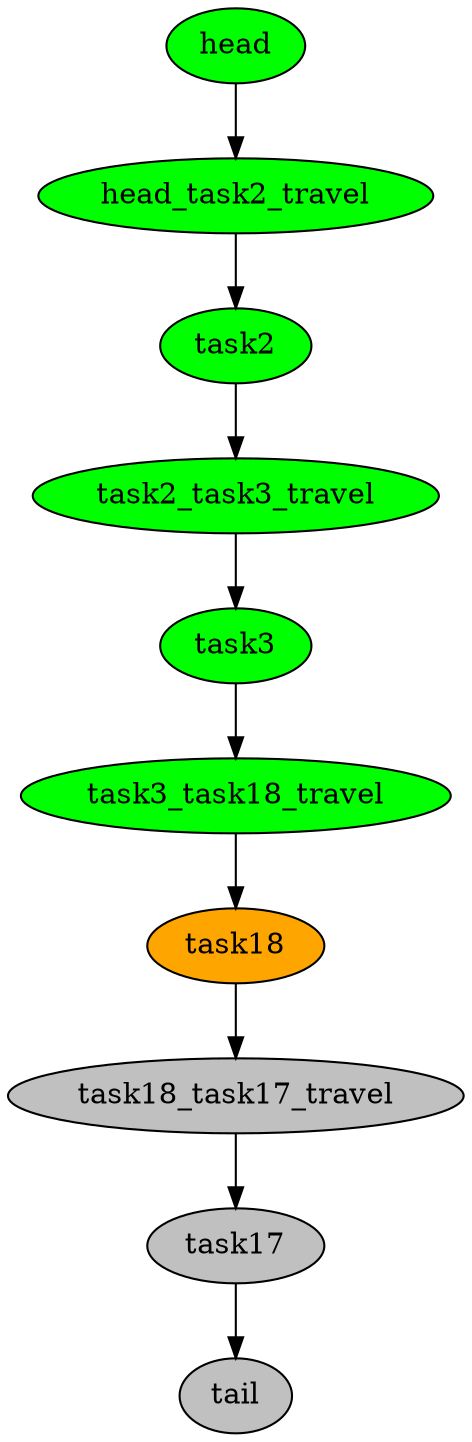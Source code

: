 digraph timeline {
head[label="head",style=filled,fillcolor=green,fontcolor=black];
head_task2_travel[label="head_task2_travel",style=filled,fillcolor=green,fontcolor=black];
task2[label="task2",style=filled,fillcolor=green,fontcolor=black];
task2_task3_travel[label="task2_task3_travel",style=filled,fillcolor=green,fontcolor=black];
task3[label="task3",style=filled,fillcolor=green,fontcolor=black];
task3_task18_travel[label="task3_task18_travel",style=filled,fillcolor=green,fontcolor=black];
task18[label="task18",style=filled,fillcolor=orange,fontcolor=black];
task18_task17_travel[label="task18_task17_travel",style=filled,fillcolor=gray,fontcolor=black];
task17[label="task17",style=filled,fillcolor=gray,fontcolor=black];
tail[label="tail",style=filled,fillcolor=gray,fontcolor=black];
"head"->"head_task2_travel"[color=black];
"head_task2_travel"->"task2"[color=black];
"task2"->"task2_task3_travel"[color=black];
"task2_task3_travel"->"task3"[color=black];
"task3"->"task3_task18_travel"[color=black];
"task3_task18_travel"->"task18"[color=black];
"task18"->"task18_task17_travel"[color=black];
"task18_task17_travel"->"task17"[color=black];
"task17"->"tail"[color=black];
}
